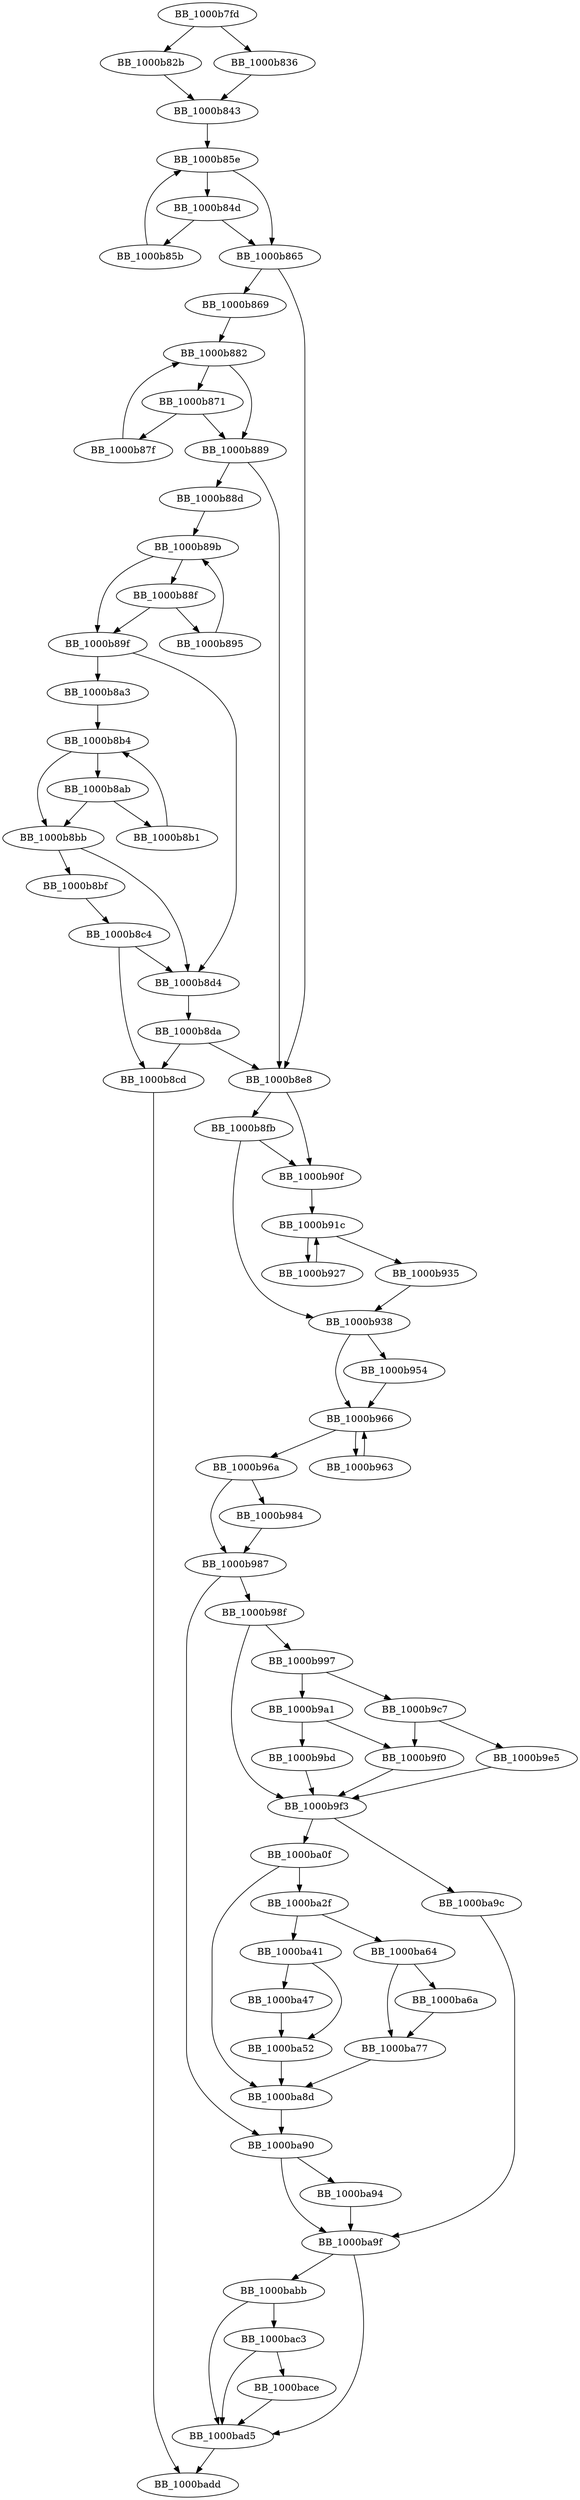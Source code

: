 DiGraph ___sbh_alloc_block{
BB_1000b7fd->BB_1000b82b
BB_1000b7fd->BB_1000b836
BB_1000b82b->BB_1000b843
BB_1000b836->BB_1000b843
BB_1000b843->BB_1000b85e
BB_1000b84d->BB_1000b85b
BB_1000b84d->BB_1000b865
BB_1000b85b->BB_1000b85e
BB_1000b85e->BB_1000b84d
BB_1000b85e->BB_1000b865
BB_1000b865->BB_1000b869
BB_1000b865->BB_1000b8e8
BB_1000b869->BB_1000b882
BB_1000b871->BB_1000b87f
BB_1000b871->BB_1000b889
BB_1000b87f->BB_1000b882
BB_1000b882->BB_1000b871
BB_1000b882->BB_1000b889
BB_1000b889->BB_1000b88d
BB_1000b889->BB_1000b8e8
BB_1000b88d->BB_1000b89b
BB_1000b88f->BB_1000b895
BB_1000b88f->BB_1000b89f
BB_1000b895->BB_1000b89b
BB_1000b89b->BB_1000b88f
BB_1000b89b->BB_1000b89f
BB_1000b89f->BB_1000b8a3
BB_1000b89f->BB_1000b8d4
BB_1000b8a3->BB_1000b8b4
BB_1000b8ab->BB_1000b8b1
BB_1000b8ab->BB_1000b8bb
BB_1000b8b1->BB_1000b8b4
BB_1000b8b4->BB_1000b8ab
BB_1000b8b4->BB_1000b8bb
BB_1000b8bb->BB_1000b8bf
BB_1000b8bb->BB_1000b8d4
BB_1000b8bf->BB_1000b8c4
BB_1000b8c4->BB_1000b8cd
BB_1000b8c4->BB_1000b8d4
BB_1000b8cd->BB_1000badd
BB_1000b8d4->BB_1000b8da
BB_1000b8da->BB_1000b8cd
BB_1000b8da->BB_1000b8e8
BB_1000b8e8->BB_1000b8fb
BB_1000b8e8->BB_1000b90f
BB_1000b8fb->BB_1000b90f
BB_1000b8fb->BB_1000b938
BB_1000b90f->BB_1000b91c
BB_1000b91c->BB_1000b927
BB_1000b91c->BB_1000b935
BB_1000b927->BB_1000b91c
BB_1000b935->BB_1000b938
BB_1000b938->BB_1000b954
BB_1000b938->BB_1000b966
BB_1000b954->BB_1000b966
BB_1000b963->BB_1000b966
BB_1000b966->BB_1000b963
BB_1000b966->BB_1000b96a
BB_1000b96a->BB_1000b984
BB_1000b96a->BB_1000b987
BB_1000b984->BB_1000b987
BB_1000b987->BB_1000b98f
BB_1000b987->BB_1000ba90
BB_1000b98f->BB_1000b997
BB_1000b98f->BB_1000b9f3
BB_1000b997->BB_1000b9a1
BB_1000b997->BB_1000b9c7
BB_1000b9a1->BB_1000b9bd
BB_1000b9a1->BB_1000b9f0
BB_1000b9bd->BB_1000b9f3
BB_1000b9c7->BB_1000b9e5
BB_1000b9c7->BB_1000b9f0
BB_1000b9e5->BB_1000b9f3
BB_1000b9f0->BB_1000b9f3
BB_1000b9f3->BB_1000ba0f
BB_1000b9f3->BB_1000ba9c
BB_1000ba0f->BB_1000ba2f
BB_1000ba0f->BB_1000ba8d
BB_1000ba2f->BB_1000ba41
BB_1000ba2f->BB_1000ba64
BB_1000ba41->BB_1000ba47
BB_1000ba41->BB_1000ba52
BB_1000ba47->BB_1000ba52
BB_1000ba52->BB_1000ba8d
BB_1000ba64->BB_1000ba6a
BB_1000ba64->BB_1000ba77
BB_1000ba6a->BB_1000ba77
BB_1000ba77->BB_1000ba8d
BB_1000ba8d->BB_1000ba90
BB_1000ba90->BB_1000ba94
BB_1000ba90->BB_1000ba9f
BB_1000ba94->BB_1000ba9f
BB_1000ba9c->BB_1000ba9f
BB_1000ba9f->BB_1000babb
BB_1000ba9f->BB_1000bad5
BB_1000babb->BB_1000bac3
BB_1000babb->BB_1000bad5
BB_1000bac3->BB_1000bace
BB_1000bac3->BB_1000bad5
BB_1000bace->BB_1000bad5
BB_1000bad5->BB_1000badd
}
